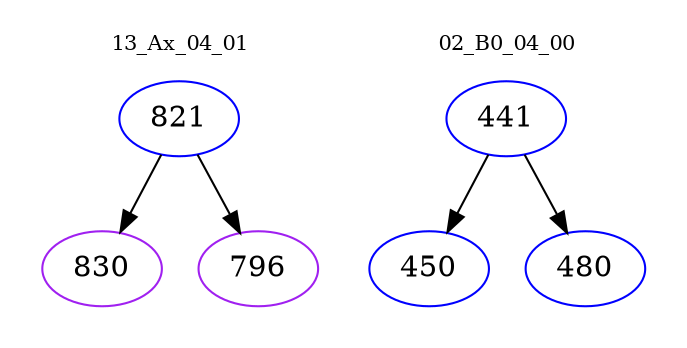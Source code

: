 digraph{
subgraph cluster_0 {
color = white
label = "13_Ax_04_01";
fontsize=10;
T0_821 [label="821", color="blue"]
T0_821 -> T0_830 [color="black"]
T0_830 [label="830", color="purple"]
T0_821 -> T0_796 [color="black"]
T0_796 [label="796", color="purple"]
}
subgraph cluster_1 {
color = white
label = "02_B0_04_00";
fontsize=10;
T1_441 [label="441", color="blue"]
T1_441 -> T1_450 [color="black"]
T1_450 [label="450", color="blue"]
T1_441 -> T1_480 [color="black"]
T1_480 [label="480", color="blue"]
}
}

